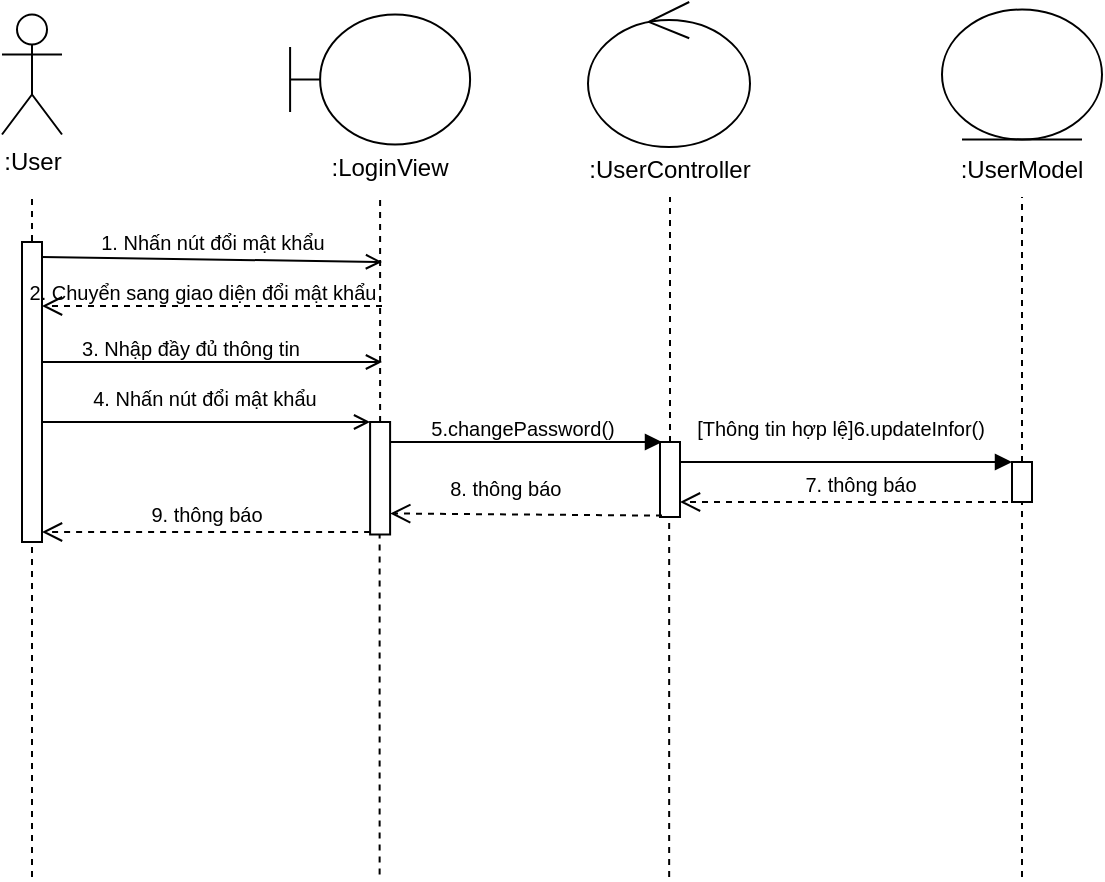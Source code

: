 <mxfile version="27.0.9">
  <diagram name="Trang-1" id="yttvyBKOheeJffDyI6Ds">
    <mxGraphModel dx="837" dy="431" grid="1" gridSize="10" guides="1" tooltips="1" connect="1" arrows="1" fold="1" page="1" pageScale="1" pageWidth="827" pageHeight="1169" math="0" shadow="0">
      <root>
        <mxCell id="0" />
        <mxCell id="1" parent="0" />
        <mxCell id="7NIyb6q8OyhzYnS1mHkU-1" value=":User" style="shape=umlActor;verticalLabelPosition=bottom;verticalAlign=top;html=1;outlineConnect=0;" vertex="1" parent="1">
          <mxGeometry x="400" y="206.25" width="30" height="60" as="geometry" />
        </mxCell>
        <mxCell id="7NIyb6q8OyhzYnS1mHkU-2" value="" style="endArrow=none;dashed=1;html=1;rounded=0;" edge="1" parent="1">
          <mxGeometry width="50" height="50" relative="1" as="geometry">
            <mxPoint x="415" y="637.5" as="sourcePoint" />
            <mxPoint x="415" y="297.5" as="targetPoint" />
          </mxGeometry>
        </mxCell>
        <mxCell id="7NIyb6q8OyhzYnS1mHkU-3" value="" style="shape=umlBoundary;whiteSpace=wrap;html=1;" vertex="1" parent="1">
          <mxGeometry x="544.05" y="206.25" width="90" height="65" as="geometry" />
        </mxCell>
        <mxCell id="7NIyb6q8OyhzYnS1mHkU-4" value="" style="ellipse;shape=umlControl;whiteSpace=wrap;html=1;" vertex="1" parent="1">
          <mxGeometry x="693" y="200" width="81" height="72.5" as="geometry" />
        </mxCell>
        <mxCell id="7NIyb6q8OyhzYnS1mHkU-5" value="" style="ellipse;shape=umlEntity;whiteSpace=wrap;html=1;" vertex="1" parent="1">
          <mxGeometry x="870" y="203.75" width="80" height="65" as="geometry" />
        </mxCell>
        <mxCell id="7NIyb6q8OyhzYnS1mHkU-6" value="" style="endArrow=none;dashed=1;html=1;rounded=0;" edge="1" parent="1" source="7NIyb6q8OyhzYnS1mHkU-14">
          <mxGeometry width="50" height="50" relative="1" as="geometry">
            <mxPoint x="588.81" y="636.25" as="sourcePoint" />
            <mxPoint x="589.05" y="296.25" as="targetPoint" />
          </mxGeometry>
        </mxCell>
        <mxCell id="7NIyb6q8OyhzYnS1mHkU-7" value="" style="endArrow=none;dashed=1;html=1;rounded=0;" edge="1" parent="1" source="7NIyb6q8OyhzYnS1mHkU-16">
          <mxGeometry width="50" height="50" relative="1" as="geometry">
            <mxPoint x="733.58" y="637.5" as="sourcePoint" />
            <mxPoint x="734" y="297.5" as="targetPoint" />
          </mxGeometry>
        </mxCell>
        <mxCell id="7NIyb6q8OyhzYnS1mHkU-8" value="" style="endArrow=none;dashed=1;html=1;rounded=0;" edge="1" parent="1" source="7NIyb6q8OyhzYnS1mHkU-21">
          <mxGeometry width="50" height="50" relative="1" as="geometry">
            <mxPoint x="910" y="637.5" as="sourcePoint" />
            <mxPoint x="910" y="297.5" as="targetPoint" />
          </mxGeometry>
        </mxCell>
        <mxCell id="7NIyb6q8OyhzYnS1mHkU-9" value="&lt;font style=&quot;font-size: 10px;&quot;&gt;1. Nhấn nút đổi mật khẩu&lt;/font&gt;" style="html=1;verticalAlign=bottom;startArrow=none;startFill=0;endArrow=open;curved=0;rounded=0;endFill=0;" edge="1" parent="1">
          <mxGeometry width="60" relative="1" as="geometry">
            <mxPoint x="420" y="327.5" as="sourcePoint" />
            <mxPoint x="590" y="330" as="targetPoint" />
          </mxGeometry>
        </mxCell>
        <mxCell id="7NIyb6q8OyhzYnS1mHkU-10" value="" style="html=1;points=[[0,0,0,0,5],[0,1,0,0,-5],[1,0,0,0,5],[1,1,0,0,-5]];perimeter=orthogonalPerimeter;outlineConnect=0;targetShapes=umlLifeline;portConstraint=eastwest;newEdgeStyle={&quot;curved&quot;:0,&quot;rounded&quot;:0};" vertex="1" parent="1">
          <mxGeometry x="410" y="320" width="10" height="150" as="geometry" />
        </mxCell>
        <mxCell id="7NIyb6q8OyhzYnS1mHkU-11" value="" style="html=1;verticalAlign=bottom;startArrow=none;startFill=0;endArrow=block;curved=0;rounded=0;endFill=1;" edge="1" parent="1" source="7NIyb6q8OyhzYnS1mHkU-14">
          <mxGeometry width="60" relative="1" as="geometry">
            <mxPoint x="580" y="412.16" as="sourcePoint" />
            <mxPoint x="730" y="420" as="targetPoint" />
          </mxGeometry>
        </mxCell>
        <mxCell id="7NIyb6q8OyhzYnS1mHkU-12" value="&lt;span style=&quot;font-size: 10px;&quot;&gt;5.changePassword()&lt;/span&gt;" style="text;html=1;align=center;verticalAlign=middle;resizable=0;points=[];autosize=1;strokeColor=none;fillColor=none;" vertex="1" parent="1">
          <mxGeometry x="600" y="397.5" width="120" height="30" as="geometry" />
        </mxCell>
        <mxCell id="7NIyb6q8OyhzYnS1mHkU-13" value="" style="endArrow=none;dashed=1;html=1;rounded=0;" edge="1" parent="1" target="7NIyb6q8OyhzYnS1mHkU-14">
          <mxGeometry width="50" height="50" relative="1" as="geometry">
            <mxPoint x="588.81" y="636.25" as="sourcePoint" />
            <mxPoint x="588.81" y="286.25" as="targetPoint" />
          </mxGeometry>
        </mxCell>
        <mxCell id="7NIyb6q8OyhzYnS1mHkU-14" value="" style="html=1;points=[[0,0,0,0,5],[0,1,0,0,-5],[1,0,0,0,5],[1,1,0,0,-5]];perimeter=orthogonalPerimeter;outlineConnect=0;targetShapes=umlLifeline;portConstraint=eastwest;newEdgeStyle={&quot;curved&quot;:0,&quot;rounded&quot;:0};" vertex="1" parent="1">
          <mxGeometry x="584.05" y="410" width="10" height="56.25" as="geometry" />
        </mxCell>
        <mxCell id="7NIyb6q8OyhzYnS1mHkU-15" value="" style="endArrow=none;dashed=1;html=1;rounded=0;" edge="1" parent="1" target="7NIyb6q8OyhzYnS1mHkU-16">
          <mxGeometry width="50" height="50" relative="1" as="geometry">
            <mxPoint x="733.58" y="637.5" as="sourcePoint" />
            <mxPoint x="733.58" y="287.5" as="targetPoint" />
          </mxGeometry>
        </mxCell>
        <mxCell id="7NIyb6q8OyhzYnS1mHkU-16" value="" style="html=1;points=[[0,0,0,0,5],[0,1,0,0,-5],[1,0,0,0,5],[1,1,0,0,-5]];perimeter=orthogonalPerimeter;outlineConnect=0;targetShapes=umlLifeline;portConstraint=eastwest;newEdgeStyle={&quot;curved&quot;:0,&quot;rounded&quot;:0};" vertex="1" parent="1">
          <mxGeometry x="729" y="420" width="10" height="37.5" as="geometry" />
        </mxCell>
        <mxCell id="7NIyb6q8OyhzYnS1mHkU-17" value="" style="html=1;verticalAlign=bottom;startArrow=none;startFill=0;endArrow=block;curved=0;rounded=0;endFill=1;" edge="1" parent="1" target="7NIyb6q8OyhzYnS1mHkU-21">
          <mxGeometry width="60" relative="1" as="geometry">
            <mxPoint x="739" y="430" as="sourcePoint" />
            <mxPoint x="910" y="430" as="targetPoint" />
          </mxGeometry>
        </mxCell>
        <mxCell id="7NIyb6q8OyhzYnS1mHkU-18" value="&lt;span style=&quot;font-size: 10px;&quot;&gt;[Thông tin hợp lệ]6.updateInfor()&lt;/span&gt;" style="text;html=1;align=center;verticalAlign=middle;resizable=0;points=[];autosize=1;strokeColor=none;fillColor=none;" vertex="1" parent="1">
          <mxGeometry x="734" y="397.5" width="170" height="30" as="geometry" />
        </mxCell>
        <mxCell id="7NIyb6q8OyhzYnS1mHkU-19" value="&lt;font style=&quot;font-size: 10px;&quot;&gt;7. thông báo&lt;/font&gt;" style="html=1;verticalAlign=bottom;endArrow=open;dashed=1;endSize=8;curved=0;rounded=0;" edge="1" parent="1">
          <mxGeometry x="-0.059" relative="1" as="geometry">
            <mxPoint x="909" y="450" as="sourcePoint" />
            <mxPoint x="739" y="450" as="targetPoint" />
            <mxPoint as="offset" />
          </mxGeometry>
        </mxCell>
        <mxCell id="7NIyb6q8OyhzYnS1mHkU-20" value="" style="endArrow=none;dashed=1;html=1;rounded=0;" edge="1" parent="1" target="7NIyb6q8OyhzYnS1mHkU-21">
          <mxGeometry width="50" height="50" relative="1" as="geometry">
            <mxPoint x="910" y="637.5" as="sourcePoint" />
            <mxPoint x="910" y="287.5" as="targetPoint" />
          </mxGeometry>
        </mxCell>
        <mxCell id="7NIyb6q8OyhzYnS1mHkU-21" value="" style="html=1;points=[[0,0,0,0,5],[0,1,0,0,-5],[1,0,0,0,5],[1,1,0,0,-5]];perimeter=orthogonalPerimeter;outlineConnect=0;targetShapes=umlLifeline;portConstraint=eastwest;newEdgeStyle={&quot;curved&quot;:0,&quot;rounded&quot;:0};" vertex="1" parent="1">
          <mxGeometry x="905" y="430" width="10" height="20" as="geometry" />
        </mxCell>
        <mxCell id="7NIyb6q8OyhzYnS1mHkU-22" value="" style="html=1;verticalAlign=bottom;endArrow=open;dashed=1;endSize=8;curved=0;rounded=0;entryX=1.006;entryY=0.813;entryDx=0;entryDy=0;entryPerimeter=0;" edge="1" parent="1" target="7NIyb6q8OyhzYnS1mHkU-14">
          <mxGeometry x="0.6" y="43" relative="1" as="geometry">
            <mxPoint x="730" y="456.81" as="sourcePoint" />
            <mxPoint x="600" y="456.81" as="targetPoint" />
            <mxPoint as="offset" />
          </mxGeometry>
        </mxCell>
        <mxCell id="7NIyb6q8OyhzYnS1mHkU-23" value="&lt;span style=&quot;font-size: 10px;&quot;&gt;9. thông báo&lt;/span&gt;" style="html=1;verticalAlign=bottom;endArrow=open;dashed=1;endSize=8;curved=0;rounded=0;entryX=1;entryY=1;entryDx=0;entryDy=-5;entryPerimeter=0;" edge="1" parent="1" source="7NIyb6q8OyhzYnS1mHkU-14" target="7NIyb6q8OyhzYnS1mHkU-10">
          <mxGeometry relative="1" as="geometry">
            <mxPoint x="570" y="467.5" as="sourcePoint" />
            <mxPoint x="420" y="467.5" as="targetPoint" />
          </mxGeometry>
        </mxCell>
        <mxCell id="7NIyb6q8OyhzYnS1mHkU-24" value=":LoginView" style="text;html=1;align=center;verticalAlign=middle;whiteSpace=wrap;rounded=0;" vertex="1" parent="1">
          <mxGeometry x="564.05" y="267.5" width="60" height="30" as="geometry" />
        </mxCell>
        <mxCell id="7NIyb6q8OyhzYnS1mHkU-25" value=":UserController" style="text;html=1;align=center;verticalAlign=middle;whiteSpace=wrap;rounded=0;" vertex="1" parent="1">
          <mxGeometry x="704" y="268.75" width="60" height="30" as="geometry" />
        </mxCell>
        <mxCell id="7NIyb6q8OyhzYnS1mHkU-26" value=":UserModel" style="text;html=1;align=center;verticalAlign=middle;whiteSpace=wrap;rounded=0;" vertex="1" parent="1">
          <mxGeometry x="880" y="268.75" width="60" height="30" as="geometry" />
        </mxCell>
        <mxCell id="7NIyb6q8OyhzYnS1mHkU-27" value="" style="html=1;verticalAlign=bottom;endArrow=open;dashed=1;endSize=8;curved=0;rounded=0;" edge="1" parent="1">
          <mxGeometry relative="1" as="geometry">
            <mxPoint x="590" y="352" as="sourcePoint" />
            <mxPoint x="420" y="352" as="targetPoint" />
          </mxGeometry>
        </mxCell>
        <mxCell id="7NIyb6q8OyhzYnS1mHkU-28" value="&lt;font style=&quot;font-size: 10px;&quot;&gt;2. Chuyển sang giao diện đổi mật khẩu&lt;/font&gt;" style="text;html=1;align=center;verticalAlign=middle;resizable=0;points=[];autosize=1;strokeColor=none;fillColor=none;" vertex="1" parent="1">
          <mxGeometry x="400" y="330" width="200" height="30" as="geometry" />
        </mxCell>
        <mxCell id="7NIyb6q8OyhzYnS1mHkU-29" value="" style="html=1;verticalAlign=bottom;startArrow=none;startFill=0;endArrow=open;curved=0;rounded=0;endFill=0;" edge="1" parent="1">
          <mxGeometry width="60" relative="1" as="geometry">
            <mxPoint x="420" y="380" as="sourcePoint" />
            <mxPoint x="590" y="380" as="targetPoint" />
            <Array as="points">
              <mxPoint x="492.5" y="380" />
            </Array>
          </mxGeometry>
        </mxCell>
        <mxCell id="7NIyb6q8OyhzYnS1mHkU-30" value="&lt;font style=&quot;font-size: 10px;&quot;&gt;3. Nhập đầy đủ thông tin&lt;/font&gt;" style="text;html=1;align=center;verticalAlign=middle;resizable=0;points=[];autosize=1;strokeColor=none;fillColor=none;" vertex="1" parent="1">
          <mxGeometry x="429.05" y="357.5" width="130" height="30" as="geometry" />
        </mxCell>
        <mxCell id="7NIyb6q8OyhzYnS1mHkU-31" value="" style="html=1;verticalAlign=bottom;startArrow=none;startFill=0;endArrow=open;curved=0;rounded=0;endFill=0;" edge="1" parent="1">
          <mxGeometry width="60" relative="1" as="geometry">
            <mxPoint x="420" y="410" as="sourcePoint" />
            <mxPoint x="584.05" y="410" as="targetPoint" />
          </mxGeometry>
        </mxCell>
        <mxCell id="7NIyb6q8OyhzYnS1mHkU-32" value="&lt;font style=&quot;font-size: 10px;&quot;&gt;4. Nhấn nút đổi mật khẩu&lt;/font&gt;" style="edgeLabel;html=1;align=center;verticalAlign=middle;resizable=0;points=[];" vertex="1" connectable="0" parent="7NIyb6q8OyhzYnS1mHkU-31">
          <mxGeometry x="-0.436" y="3" relative="1" as="geometry">
            <mxPoint x="34" y="-9" as="offset" />
          </mxGeometry>
        </mxCell>
        <mxCell id="7NIyb6q8OyhzYnS1mHkU-33" value="&lt;font style=&quot;font-size: 10px;&quot;&gt;&amp;nbsp;8. thông báo&lt;/font&gt;" style="text;html=1;align=center;verticalAlign=middle;resizable=0;points=[];autosize=1;strokeColor=none;fillColor=none;" vertex="1" parent="1">
          <mxGeometry x="610" y="427.5" width="80" height="30" as="geometry" />
        </mxCell>
      </root>
    </mxGraphModel>
  </diagram>
</mxfile>
